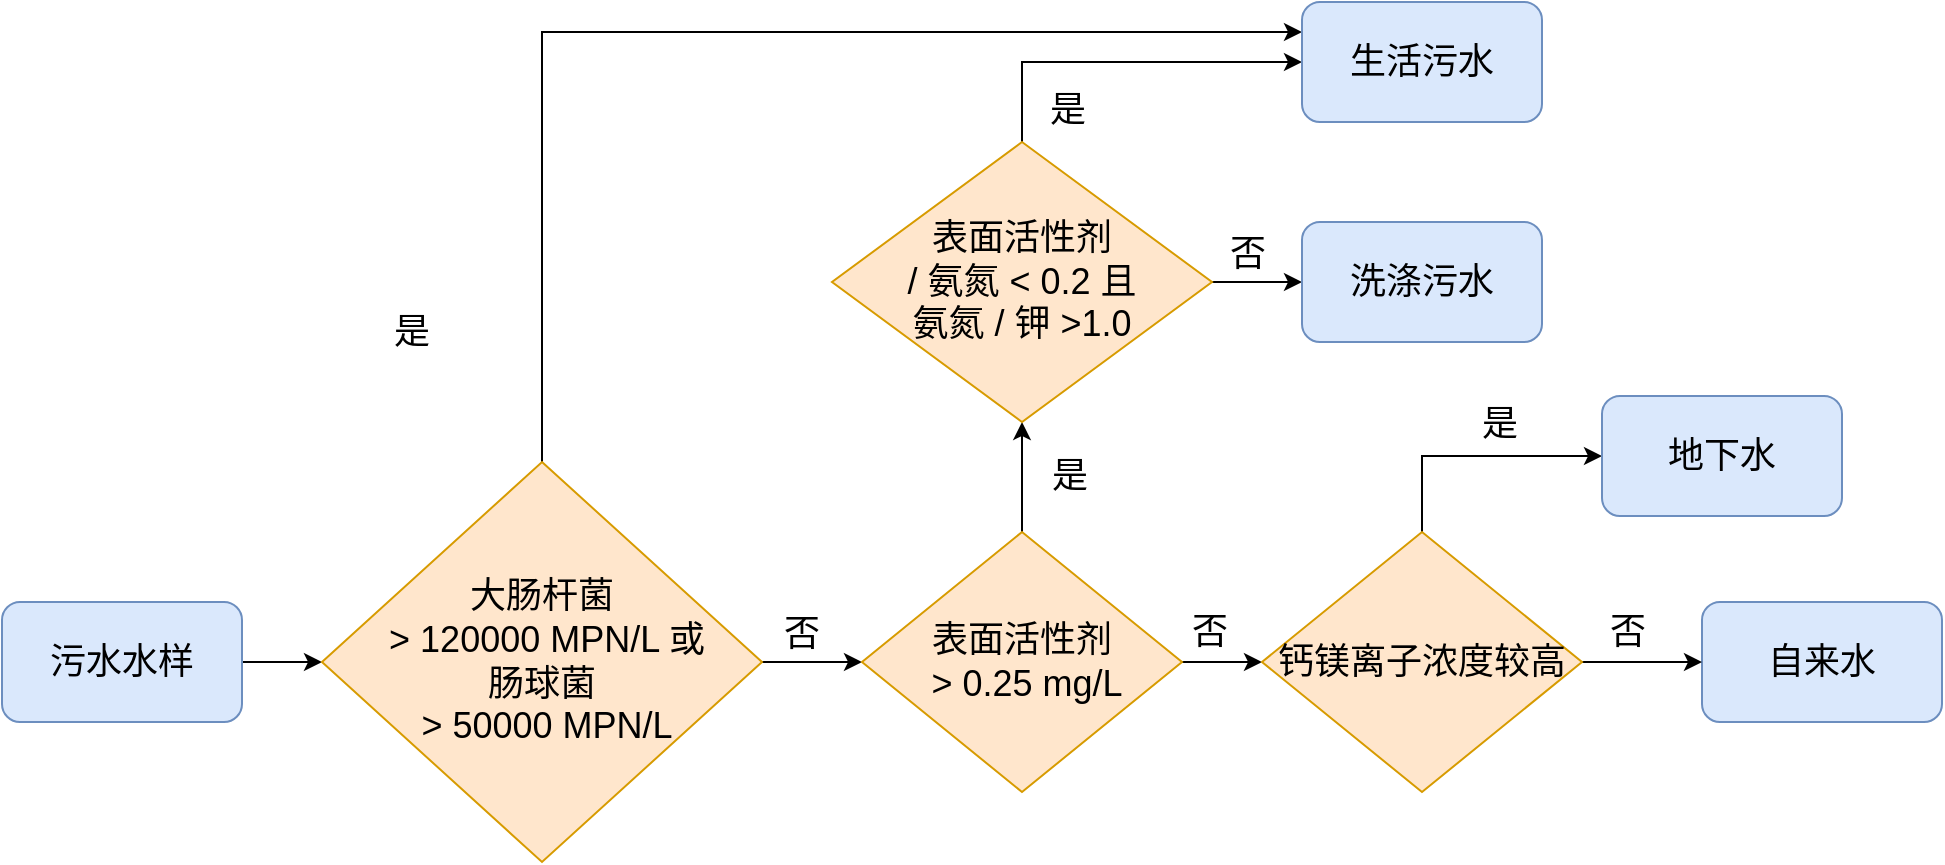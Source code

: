<mxfile version="14.7.2" type="github">
  <diagram id="Izxf5I2hJnjqtKAoqMFh" name="Page-1">
    <mxGraphModel dx="1021" dy="462" grid="1" gridSize="10" guides="1" tooltips="1" connect="1" arrows="1" fold="1" page="1" pageScale="1" pageWidth="827" pageHeight="1169" math="0" shadow="0">
      <root>
        <mxCell id="0" />
        <mxCell id="1" parent="0" />
        <mxCell id="GEc5o0I8fsbuc1B3x0jZ-6" style="edgeStyle=orthogonalEdgeStyle;rounded=0;orthogonalLoop=1;jettySize=auto;html=1;exitX=1;exitY=0.5;exitDx=0;exitDy=0;" parent="1" source="GEc5o0I8fsbuc1B3x0jZ-2" target="GEc5o0I8fsbuc1B3x0jZ-3" edge="1">
          <mxGeometry relative="1" as="geometry" />
        </mxCell>
        <mxCell id="GEc5o0I8fsbuc1B3x0jZ-2" value="&lt;font style=&quot;font-size: 18px&quot;&gt;污水水样&lt;/font&gt;" style="rounded=1;whiteSpace=wrap;html=1;fillColor=#dae8fc;strokeColor=#6c8ebf;" parent="1" vertex="1">
          <mxGeometry x="100" y="380" width="120" height="60" as="geometry" />
        </mxCell>
        <mxCell id="GEc5o0I8fsbuc1B3x0jZ-7" style="edgeStyle=orthogonalEdgeStyle;rounded=0;orthogonalLoop=1;jettySize=auto;html=1;exitX=1;exitY=0.5;exitDx=0;exitDy=0;" parent="1" source="GEc5o0I8fsbuc1B3x0jZ-3" target="GEc5o0I8fsbuc1B3x0jZ-4" edge="1">
          <mxGeometry relative="1" as="geometry" />
        </mxCell>
        <mxCell id="GEc5o0I8fsbuc1B3x0jZ-16" style="edgeStyle=orthogonalEdgeStyle;rounded=0;orthogonalLoop=1;jettySize=auto;html=1;exitX=0.5;exitY=0;exitDx=0;exitDy=0;entryX=0;entryY=0.25;entryDx=0;entryDy=0;" parent="1" source="GEc5o0I8fsbuc1B3x0jZ-3" target="GEc5o0I8fsbuc1B3x0jZ-11" edge="1">
          <mxGeometry relative="1" as="geometry" />
        </mxCell>
        <mxCell id="GEc5o0I8fsbuc1B3x0jZ-3" value="&lt;font style=&quot;font-size: 18px&quot;&gt;大肠杆菌&lt;br&gt;&amp;nbsp;&amp;gt; 120000 MPN/L 或&lt;br&gt;肠球菌&lt;br&gt;&amp;nbsp;&amp;gt; 50000 MPN/L&lt;/font&gt;" style="rhombus;whiteSpace=wrap;html=1;fillColor=#ffe6cc;strokeColor=#d79b00;" parent="1" vertex="1">
          <mxGeometry x="260" y="310" width="220" height="200" as="geometry" />
        </mxCell>
        <mxCell id="GEc5o0I8fsbuc1B3x0jZ-8" style="edgeStyle=orthogonalEdgeStyle;rounded=0;orthogonalLoop=1;jettySize=auto;html=1;exitX=0.5;exitY=0;exitDx=0;exitDy=0;entryX=0.5;entryY=1;entryDx=0;entryDy=0;" parent="1" source="GEc5o0I8fsbuc1B3x0jZ-4" target="GEc5o0I8fsbuc1B3x0jZ-5" edge="1">
          <mxGeometry relative="1" as="geometry" />
        </mxCell>
        <mxCell id="ZcwF0KXocM0H8jCmdTeX-2" style="edgeStyle=orthogonalEdgeStyle;rounded=0;orthogonalLoop=1;jettySize=auto;html=1;exitX=1;exitY=0.5;exitDx=0;exitDy=0;entryX=0;entryY=0.5;entryDx=0;entryDy=0;" edge="1" parent="1" source="GEc5o0I8fsbuc1B3x0jZ-4" target="ZcwF0KXocM0H8jCmdTeX-1">
          <mxGeometry relative="1" as="geometry" />
        </mxCell>
        <mxCell id="GEc5o0I8fsbuc1B3x0jZ-4" value="&lt;font style=&quot;font-size: 18px&quot;&gt;表面活性剂&lt;br&gt;&amp;nbsp;&amp;gt; 0.25 mg/L&lt;/font&gt;" style="rhombus;whiteSpace=wrap;html=1;fillColor=#ffe6cc;strokeColor=#d79b00;" parent="1" vertex="1">
          <mxGeometry x="530" y="345" width="160" height="130" as="geometry" />
        </mxCell>
        <mxCell id="GEc5o0I8fsbuc1B3x0jZ-13" style="edgeStyle=orthogonalEdgeStyle;rounded=0;orthogonalLoop=1;jettySize=auto;html=1;exitX=1;exitY=0.5;exitDx=0;exitDy=0;entryX=0;entryY=0.5;entryDx=0;entryDy=0;" parent="1" source="GEc5o0I8fsbuc1B3x0jZ-5" target="GEc5o0I8fsbuc1B3x0jZ-10" edge="1">
          <mxGeometry relative="1" as="geometry" />
        </mxCell>
        <mxCell id="GEc5o0I8fsbuc1B3x0jZ-15" style="edgeStyle=orthogonalEdgeStyle;rounded=0;orthogonalLoop=1;jettySize=auto;html=1;exitX=0.5;exitY=0;exitDx=0;exitDy=0;entryX=0;entryY=0.5;entryDx=0;entryDy=0;" parent="1" source="GEc5o0I8fsbuc1B3x0jZ-5" target="GEc5o0I8fsbuc1B3x0jZ-11" edge="1">
          <mxGeometry relative="1" as="geometry" />
        </mxCell>
        <mxCell id="GEc5o0I8fsbuc1B3x0jZ-5" value="&lt;span style=&quot;font-size: 18px&quot;&gt;表面活性剂&lt;br&gt;/ 氨氮&lt;/span&gt;&lt;span style=&quot;font-size: 18px&quot;&gt;&amp;nbsp;&amp;lt; 0.2 且&lt;br&gt;氨氮&amp;nbsp;&lt;/span&gt;&lt;span style=&quot;font-size: 18px&quot;&gt;/ 钾 &amp;gt;1.0&lt;br&gt;&lt;/span&gt;" style="rhombus;whiteSpace=wrap;html=1;fillColor=#ffe6cc;strokeColor=#d79b00;" parent="1" vertex="1">
          <mxGeometry x="515" y="150" width="190" height="140" as="geometry" />
        </mxCell>
        <mxCell id="GEc5o0I8fsbuc1B3x0jZ-9" value="&lt;font style=&quot;font-size: 18px&quot;&gt;自来水&lt;/font&gt;" style="rounded=1;whiteSpace=wrap;html=1;fillColor=#dae8fc;strokeColor=#6c8ebf;" parent="1" vertex="1">
          <mxGeometry x="950" y="380" width="120" height="60" as="geometry" />
        </mxCell>
        <mxCell id="GEc5o0I8fsbuc1B3x0jZ-10" value="&lt;font style=&quot;font-size: 18px&quot;&gt;洗涤污水&lt;/font&gt;" style="rounded=1;whiteSpace=wrap;html=1;fillColor=#dae8fc;strokeColor=#6c8ebf;" parent="1" vertex="1">
          <mxGeometry x="750" y="190" width="120" height="60" as="geometry" />
        </mxCell>
        <mxCell id="GEc5o0I8fsbuc1B3x0jZ-11" value="&lt;font style=&quot;font-size: 18px&quot;&gt;生活污水&lt;/font&gt;" style="rounded=1;whiteSpace=wrap;html=1;fillColor=#dae8fc;strokeColor=#6c8ebf;" parent="1" vertex="1">
          <mxGeometry x="750" y="80" width="120" height="60" as="geometry" />
        </mxCell>
        <mxCell id="GEc5o0I8fsbuc1B3x0jZ-17" value="&lt;font style=&quot;font-size: 18px&quot;&gt;是&lt;/font&gt;" style="text;html=1;strokeColor=none;fillColor=none;align=center;verticalAlign=middle;whiteSpace=wrap;rounded=0;" parent="1" vertex="1">
          <mxGeometry x="280" y="230" width="50" height="30" as="geometry" />
        </mxCell>
        <mxCell id="GEc5o0I8fsbuc1B3x0jZ-19" value="&lt;font style=&quot;font-size: 18px&quot;&gt;是&lt;/font&gt;" style="text;html=1;strokeColor=none;fillColor=none;align=center;verticalAlign=middle;whiteSpace=wrap;rounded=0;" parent="1" vertex="1">
          <mxGeometry x="609" y="302" width="50" height="30" as="geometry" />
        </mxCell>
        <mxCell id="GEc5o0I8fsbuc1B3x0jZ-20" value="&lt;font style=&quot;font-size: 18px&quot;&gt;是&lt;/font&gt;" style="text;html=1;strokeColor=none;fillColor=none;align=center;verticalAlign=middle;whiteSpace=wrap;rounded=0;" parent="1" vertex="1">
          <mxGeometry x="608" y="119" width="50" height="30" as="geometry" />
        </mxCell>
        <mxCell id="GEc5o0I8fsbuc1B3x0jZ-21" value="&lt;font style=&quot;font-size: 18px&quot;&gt;否&lt;/font&gt;" style="text;html=1;strokeColor=none;fillColor=none;align=center;verticalAlign=middle;whiteSpace=wrap;rounded=0;" parent="1" vertex="1">
          <mxGeometry x="888" y="380" width="50" height="30" as="geometry" />
        </mxCell>
        <mxCell id="GEc5o0I8fsbuc1B3x0jZ-22" value="&lt;font style=&quot;font-size: 18px&quot;&gt;否&lt;/font&gt;" style="text;html=1;strokeColor=none;fillColor=none;align=center;verticalAlign=middle;whiteSpace=wrap;rounded=0;" parent="1" vertex="1">
          <mxGeometry x="698" y="191" width="50" height="30" as="geometry" />
        </mxCell>
        <mxCell id="GEc5o0I8fsbuc1B3x0jZ-23" value="&lt;font style=&quot;font-size: 18px&quot;&gt;否&lt;/font&gt;" style="text;html=1;strokeColor=none;fillColor=none;align=center;verticalAlign=middle;whiteSpace=wrap;rounded=0;" parent="1" vertex="1">
          <mxGeometry x="475" y="381" width="50" height="30" as="geometry" />
        </mxCell>
        <mxCell id="ZcwF0KXocM0H8jCmdTeX-5" style="edgeStyle=orthogonalEdgeStyle;rounded=0;orthogonalLoop=1;jettySize=auto;html=1;exitX=0.5;exitY=0;exitDx=0;exitDy=0;entryX=0;entryY=0.5;entryDx=0;entryDy=0;" edge="1" parent="1" source="ZcwF0KXocM0H8jCmdTeX-1" target="ZcwF0KXocM0H8jCmdTeX-4">
          <mxGeometry relative="1" as="geometry" />
        </mxCell>
        <mxCell id="ZcwF0KXocM0H8jCmdTeX-6" style="edgeStyle=orthogonalEdgeStyle;rounded=0;orthogonalLoop=1;jettySize=auto;html=1;exitX=1;exitY=0.5;exitDx=0;exitDy=0;entryX=0;entryY=0.5;entryDx=0;entryDy=0;" edge="1" parent="1" source="ZcwF0KXocM0H8jCmdTeX-1" target="GEc5o0I8fsbuc1B3x0jZ-9">
          <mxGeometry relative="1" as="geometry" />
        </mxCell>
        <mxCell id="ZcwF0KXocM0H8jCmdTeX-1" value="&lt;span style=&quot;font-size: 18px&quot;&gt;钙镁离子浓度较高&lt;/span&gt;" style="rhombus;whiteSpace=wrap;html=1;fillColor=#ffe6cc;strokeColor=#d79b00;" vertex="1" parent="1">
          <mxGeometry x="730" y="345" width="160" height="130" as="geometry" />
        </mxCell>
        <mxCell id="ZcwF0KXocM0H8jCmdTeX-3" value="&lt;font style=&quot;font-size: 18px&quot;&gt;否&lt;/font&gt;" style="text;html=1;strokeColor=none;fillColor=none;align=center;verticalAlign=middle;whiteSpace=wrap;rounded=0;" vertex="1" parent="1">
          <mxGeometry x="679" y="380" width="50" height="30" as="geometry" />
        </mxCell>
        <mxCell id="ZcwF0KXocM0H8jCmdTeX-4" value="&lt;font style=&quot;font-size: 18px&quot;&gt;地下水&lt;/font&gt;" style="rounded=1;whiteSpace=wrap;html=1;fillColor=#dae8fc;strokeColor=#6c8ebf;" vertex="1" parent="1">
          <mxGeometry x="900" y="277" width="120" height="60" as="geometry" />
        </mxCell>
        <mxCell id="ZcwF0KXocM0H8jCmdTeX-7" value="&lt;font style=&quot;font-size: 18px&quot;&gt;是&lt;/font&gt;" style="text;html=1;strokeColor=none;fillColor=none;align=center;verticalAlign=middle;whiteSpace=wrap;rounded=0;" vertex="1" parent="1">
          <mxGeometry x="824" y="276" width="50" height="30" as="geometry" />
        </mxCell>
      </root>
    </mxGraphModel>
  </diagram>
</mxfile>
